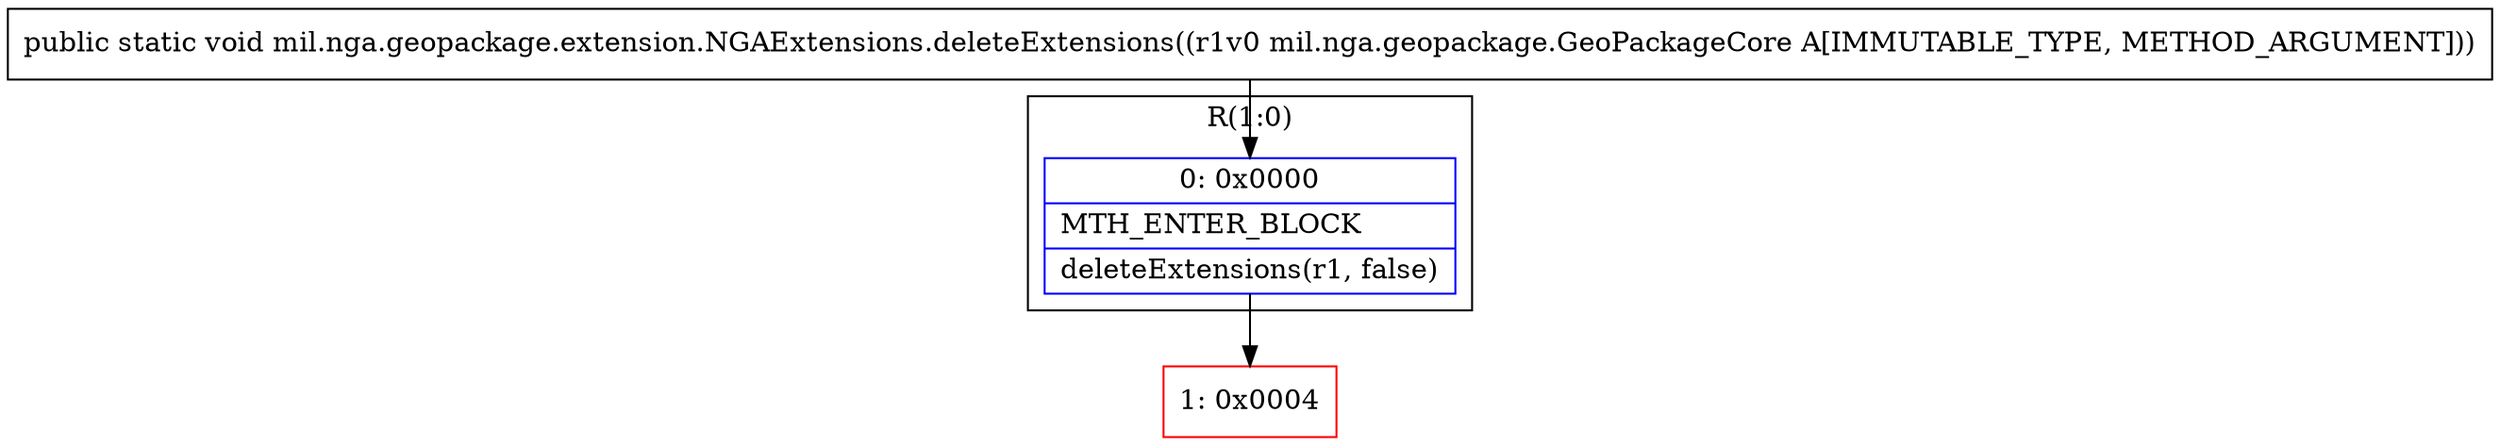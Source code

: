 digraph "CFG formil.nga.geopackage.extension.NGAExtensions.deleteExtensions(Lmil\/nga\/geopackage\/GeoPackageCore;)V" {
subgraph cluster_Region_360391195 {
label = "R(1:0)";
node [shape=record,color=blue];
Node_0 [shape=record,label="{0\:\ 0x0000|MTH_ENTER_BLOCK\l|deleteExtensions(r1, false)\l}"];
}
Node_1 [shape=record,color=red,label="{1\:\ 0x0004}"];
MethodNode[shape=record,label="{public static void mil.nga.geopackage.extension.NGAExtensions.deleteExtensions((r1v0 mil.nga.geopackage.GeoPackageCore A[IMMUTABLE_TYPE, METHOD_ARGUMENT])) }"];
MethodNode -> Node_0;
Node_0 -> Node_1;
}

